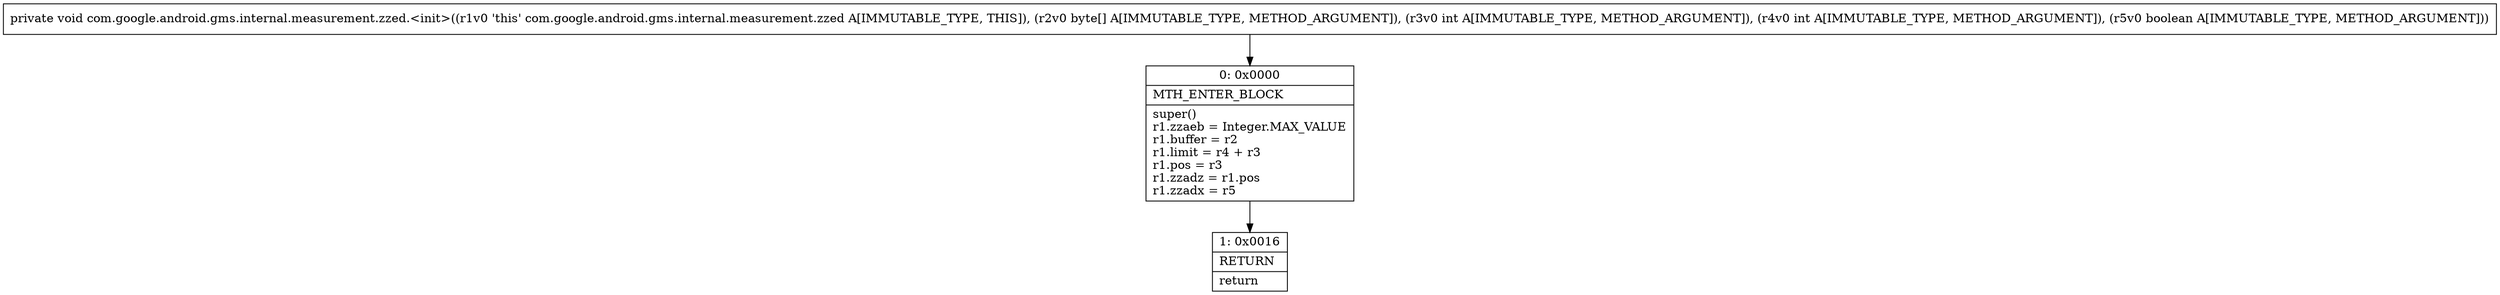 digraph "CFG forcom.google.android.gms.internal.measurement.zzed.\<init\>([BIIZ)V" {
Node_0 [shape=record,label="{0\:\ 0x0000|MTH_ENTER_BLOCK\l|super()\lr1.zzaeb = Integer.MAX_VALUE\lr1.buffer = r2\lr1.limit = r4 + r3\lr1.pos = r3\lr1.zzadz = r1.pos\lr1.zzadx = r5\l}"];
Node_1 [shape=record,label="{1\:\ 0x0016|RETURN\l|return\l}"];
MethodNode[shape=record,label="{private void com.google.android.gms.internal.measurement.zzed.\<init\>((r1v0 'this' com.google.android.gms.internal.measurement.zzed A[IMMUTABLE_TYPE, THIS]), (r2v0 byte[] A[IMMUTABLE_TYPE, METHOD_ARGUMENT]), (r3v0 int A[IMMUTABLE_TYPE, METHOD_ARGUMENT]), (r4v0 int A[IMMUTABLE_TYPE, METHOD_ARGUMENT]), (r5v0 boolean A[IMMUTABLE_TYPE, METHOD_ARGUMENT])) }"];
MethodNode -> Node_0;
Node_0 -> Node_1;
}

